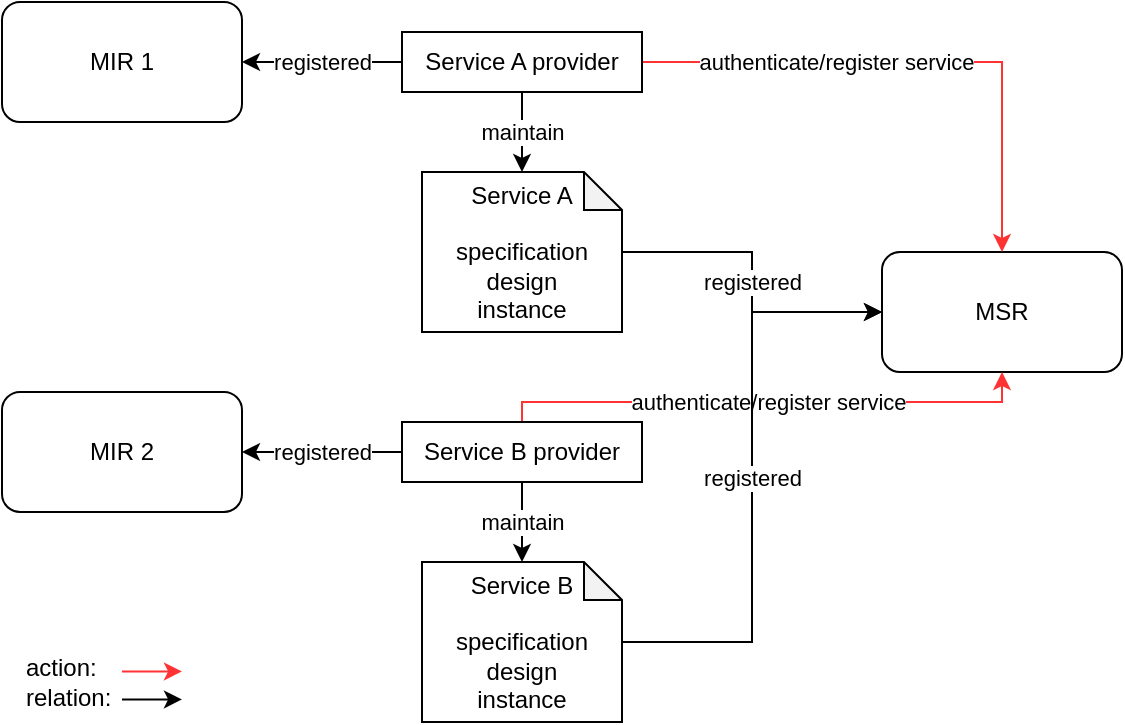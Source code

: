 <mxfile version="14.6.5" type="github">
  <diagram id="RUr_bapWwsFVbwf2VHgA" name="Page-1">
    <mxGraphModel dx="815" dy="425" grid="1" gridSize="10" guides="1" tooltips="1" connect="1" arrows="1" fold="1" page="1" pageScale="1" pageWidth="827" pageHeight="1169" math="0" shadow="0">
      <root>
        <mxCell id="0" />
        <mxCell id="1" parent="0" />
        <mxCell id="HeJpR25-gOZv-VZKGuAV-2" value="MSR" style="rounded=1;whiteSpace=wrap;html=1;" vertex="1" parent="1">
          <mxGeometry x="610" y="270" width="120" height="60" as="geometry" />
        </mxCell>
        <mxCell id="HeJpR25-gOZv-VZKGuAV-3" value="MIR 1" style="rounded=1;whiteSpace=wrap;html=1;" vertex="1" parent="1">
          <mxGeometry x="170" y="145" width="120" height="60" as="geometry" />
        </mxCell>
        <mxCell id="HeJpR25-gOZv-VZKGuAV-4" value="MIR 2" style="rounded=1;whiteSpace=wrap;html=1;" vertex="1" parent="1">
          <mxGeometry x="170" y="340" width="120" height="60" as="geometry" />
        </mxCell>
        <mxCell id="HeJpR25-gOZv-VZKGuAV-13" value="maintain" style="edgeStyle=orthogonalEdgeStyle;rounded=0;orthogonalLoop=1;jettySize=auto;html=1;entryX=0.5;entryY=0;entryDx=0;entryDy=0;entryPerimeter=0;endArrow=classic;endFill=1;" edge="1" parent="1" source="HeJpR25-gOZv-VZKGuAV-6" target="HeJpR25-gOZv-VZKGuAV-9">
          <mxGeometry relative="1" as="geometry" />
        </mxCell>
        <mxCell id="HeJpR25-gOZv-VZKGuAV-15" value="registered" style="edgeStyle=orthogonalEdgeStyle;rounded=0;orthogonalLoop=1;jettySize=auto;html=1;" edge="1" parent="1" source="HeJpR25-gOZv-VZKGuAV-6" target="HeJpR25-gOZv-VZKGuAV-3">
          <mxGeometry relative="1" as="geometry" />
        </mxCell>
        <mxCell id="HeJpR25-gOZv-VZKGuAV-17" value="authenticate/register service" style="edgeStyle=orthogonalEdgeStyle;rounded=0;orthogonalLoop=1;jettySize=auto;html=1;entryX=0.5;entryY=0;entryDx=0;entryDy=0;strokeColor=#FF3333;" edge="1" parent="1" source="HeJpR25-gOZv-VZKGuAV-6" target="HeJpR25-gOZv-VZKGuAV-2">
          <mxGeometry x="-0.294" relative="1" as="geometry">
            <Array as="points">
              <mxPoint x="670" y="175" />
            </Array>
            <mxPoint as="offset" />
          </mxGeometry>
        </mxCell>
        <mxCell id="HeJpR25-gOZv-VZKGuAV-6" value="Service A provider" style="rounded=0;whiteSpace=wrap;html=1;" vertex="1" parent="1">
          <mxGeometry x="370" y="160" width="120" height="30" as="geometry" />
        </mxCell>
        <mxCell id="HeJpR25-gOZv-VZKGuAV-14" value="maintain" style="edgeStyle=orthogonalEdgeStyle;rounded=0;orthogonalLoop=1;jettySize=auto;html=1;entryX=0.5;entryY=0;entryDx=0;entryDy=0;entryPerimeter=0;endArrow=classic;endFill=1;" edge="1" parent="1" source="HeJpR25-gOZv-VZKGuAV-7" target="HeJpR25-gOZv-VZKGuAV-10">
          <mxGeometry relative="1" as="geometry" />
        </mxCell>
        <mxCell id="HeJpR25-gOZv-VZKGuAV-16" value="registered" style="edgeStyle=orthogonalEdgeStyle;rounded=0;orthogonalLoop=1;jettySize=auto;html=1;entryX=1;entryY=0.5;entryDx=0;entryDy=0;" edge="1" parent="1" source="HeJpR25-gOZv-VZKGuAV-7" target="HeJpR25-gOZv-VZKGuAV-4">
          <mxGeometry relative="1" as="geometry" />
        </mxCell>
        <mxCell id="HeJpR25-gOZv-VZKGuAV-18" value="authenticate/register service" style="edgeStyle=orthogonalEdgeStyle;rounded=0;orthogonalLoop=1;jettySize=auto;html=1;entryX=0.5;entryY=1;entryDx=0;entryDy=0;strokeColor=#FF3333;" edge="1" parent="1" source="HeJpR25-gOZv-VZKGuAV-7" target="HeJpR25-gOZv-VZKGuAV-2">
          <mxGeometry relative="1" as="geometry">
            <Array as="points">
              <mxPoint x="670" y="345" />
              <mxPoint x="670" y="330" />
            </Array>
          </mxGeometry>
        </mxCell>
        <mxCell id="HeJpR25-gOZv-VZKGuAV-7" value="Service B provider" style="rounded=0;whiteSpace=wrap;html=1;" vertex="1" parent="1">
          <mxGeometry x="370" y="355" width="120" height="30" as="geometry" />
        </mxCell>
        <mxCell id="HeJpR25-gOZv-VZKGuAV-11" value="registered" style="edgeStyle=orthogonalEdgeStyle;rounded=0;orthogonalLoop=1;jettySize=auto;html=1;entryX=0;entryY=0.5;entryDx=0;entryDy=0;" edge="1" parent="1" source="HeJpR25-gOZv-VZKGuAV-9" target="HeJpR25-gOZv-VZKGuAV-2">
          <mxGeometry relative="1" as="geometry" />
        </mxCell>
        <mxCell id="HeJpR25-gOZv-VZKGuAV-9" value="Service A&lt;br&gt;&lt;br&gt;specification&lt;br&gt;design&lt;br&gt;instance" style="shape=note;whiteSpace=wrap;html=1;backgroundOutline=1;darkOpacity=0.05;size=19;" vertex="1" parent="1">
          <mxGeometry x="380" y="230" width="100" height="80" as="geometry" />
        </mxCell>
        <mxCell id="HeJpR25-gOZv-VZKGuAV-12" value="registered" style="edgeStyle=orthogonalEdgeStyle;rounded=0;orthogonalLoop=1;jettySize=auto;html=1;entryX=0;entryY=0.5;entryDx=0;entryDy=0;" edge="1" parent="1" source="HeJpR25-gOZv-VZKGuAV-10" target="HeJpR25-gOZv-VZKGuAV-2">
          <mxGeometry relative="1" as="geometry" />
        </mxCell>
        <mxCell id="HeJpR25-gOZv-VZKGuAV-10" value="Service B&lt;br&gt;&lt;br&gt;specification&lt;br&gt;design&lt;br&gt;instance" style="shape=note;whiteSpace=wrap;html=1;backgroundOutline=1;darkOpacity=0.05;size=19;" vertex="1" parent="1">
          <mxGeometry x="380" y="425" width="100" height="80" as="geometry" />
        </mxCell>
        <mxCell id="HeJpR25-gOZv-VZKGuAV-19" value="" style="endArrow=classic;html=1;strokeColor=#FF3333;" edge="1" parent="1">
          <mxGeometry width="50" height="50" relative="1" as="geometry">
            <mxPoint x="230" y="479.71" as="sourcePoint" />
            <mxPoint x="260" y="479.71" as="targetPoint" />
          </mxGeometry>
        </mxCell>
        <mxCell id="HeJpR25-gOZv-VZKGuAV-20" value="action:&lt;br&gt;relation:" style="text;html=1;align=left;verticalAlign=middle;resizable=0;points=[];autosize=1;strokeColor=none;" vertex="1" parent="1">
          <mxGeometry x="180" y="470" width="60" height="30" as="geometry" />
        </mxCell>
        <mxCell id="HeJpR25-gOZv-VZKGuAV-21" value="" style="endArrow=classic;html=1;" edge="1" parent="1">
          <mxGeometry width="50" height="50" relative="1" as="geometry">
            <mxPoint x="230" y="493.71" as="sourcePoint" />
            <mxPoint x="260" y="493.71" as="targetPoint" />
          </mxGeometry>
        </mxCell>
      </root>
    </mxGraphModel>
  </diagram>
</mxfile>

